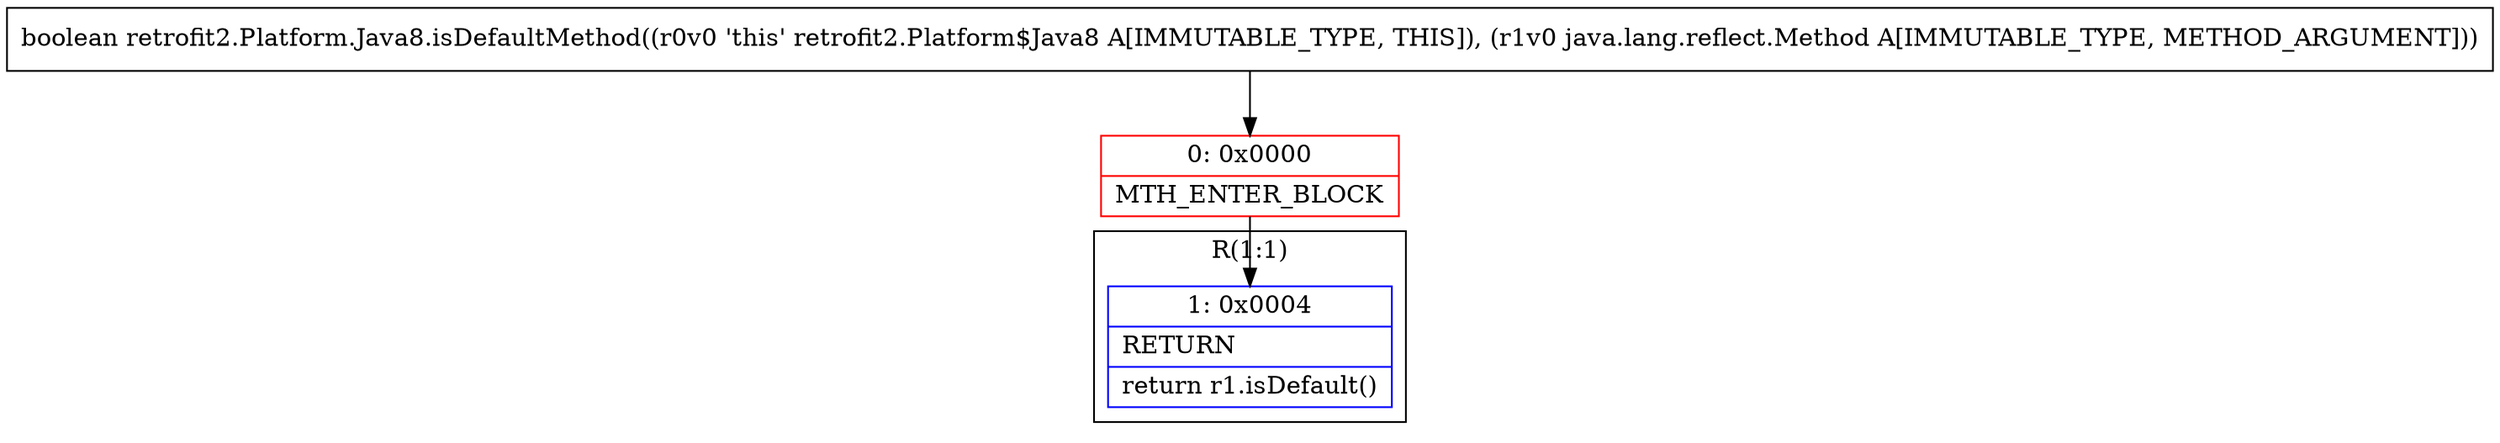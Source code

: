 digraph "CFG forretrofit2.Platform.Java8.isDefaultMethod(Ljava\/lang\/reflect\/Method;)Z" {
subgraph cluster_Region_292191157 {
label = "R(1:1)";
node [shape=record,color=blue];
Node_1 [shape=record,label="{1\:\ 0x0004|RETURN\l|return r1.isDefault()\l}"];
}
Node_0 [shape=record,color=red,label="{0\:\ 0x0000|MTH_ENTER_BLOCK\l}"];
MethodNode[shape=record,label="{boolean retrofit2.Platform.Java8.isDefaultMethod((r0v0 'this' retrofit2.Platform$Java8 A[IMMUTABLE_TYPE, THIS]), (r1v0 java.lang.reflect.Method A[IMMUTABLE_TYPE, METHOD_ARGUMENT])) }"];
MethodNode -> Node_0;
Node_0 -> Node_1;
}

